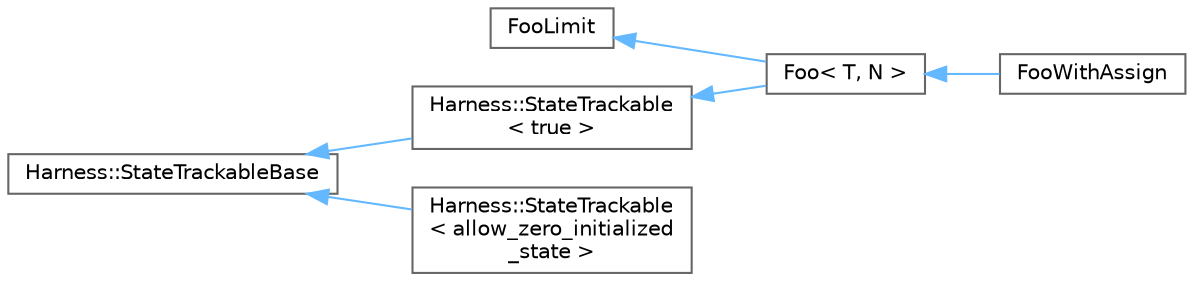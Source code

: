 digraph "类继承关系图"
{
 // LATEX_PDF_SIZE
  bgcolor="transparent";
  edge [fontname=Helvetica,fontsize=10,labelfontname=Helvetica,labelfontsize=10];
  node [fontname=Helvetica,fontsize=10,shape=box,height=0.2,width=0.4];
  rankdir="LR";
  Node0 [id="Node000000",label="FooLimit",height=0.2,width=0.4,color="grey40", fillcolor="white", style="filled",URL="$struct_foo_limit.html",tooltip=" "];
  Node0 -> Node1 [id="edge4933_Node000000_Node000001",dir="back",color="steelblue1",style="solid",tooltip=" "];
  Node1 [id="Node000001",label="Foo\< T, N \>",height=0.2,width=0.4,color="grey40", fillcolor="white", style="filled",URL="$struct_foo.html",tooltip=" "];
  Node1 -> Node2 [id="edge4934_Node000001_Node000002",dir="back",color="steelblue1",style="solid",tooltip=" "];
  Node2 [id="Node000002",label="FooWithAssign",height=0.2,width=0.4,color="grey40", fillcolor="white", style="filled",URL="$class_foo_with_assign.html",tooltip=" "];
  Node4 [id="Node000004",label="Harness::StateTrackableBase",height=0.2,width=0.4,color="grey40", fillcolor="white", style="filled",URL="$struct_harness_1_1_state_trackable_base.html",tooltip=" "];
  Node4 -> Node3 [id="edge4935_Node000004_Node000003",dir="back",color="steelblue1",style="solid",tooltip=" "];
  Node3 [id="Node000003",label="Harness::StateTrackable\l\< true \>",height=0.2,width=0.4,color="grey40", fillcolor="white", style="filled",URL="$struct_harness_1_1_state_trackable.html",tooltip=" "];
  Node3 -> Node1 [id="edge4936_Node000003_Node000001",dir="back",color="steelblue1",style="solid",tooltip=" "];
  Node4 -> Node5 [id="edge4937_Node000004_Node000005",dir="back",color="steelblue1",style="solid",tooltip=" "];
  Node5 [id="Node000005",label="Harness::StateTrackable\l\< allow_zero_initialized\l_state \>",height=0.2,width=0.4,color="grey40", fillcolor="white", style="filled",URL="$struct_harness_1_1_state_trackable.html",tooltip=" "];
}
